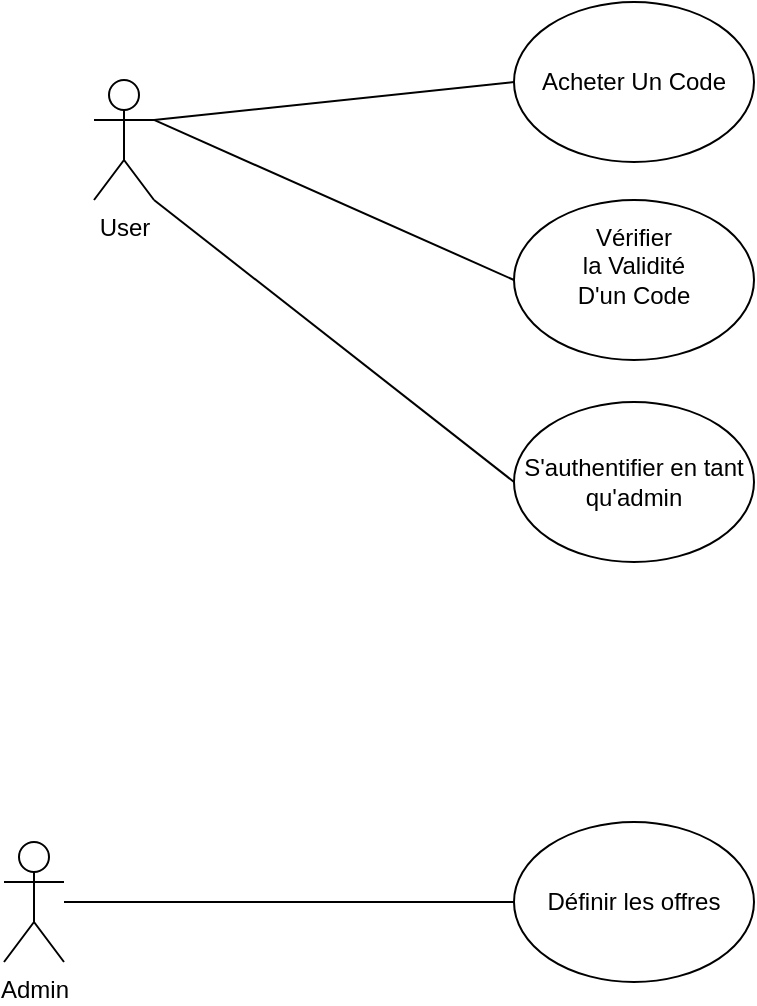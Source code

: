 <mxfile version="20.4.0" type="github">
  <diagram id="S-alI5P5jRZVqD6Lum6Q" name="Page-1">
    <mxGraphModel dx="1038" dy="495" grid="1" gridSize="10" guides="1" tooltips="1" connect="1" arrows="1" fold="1" page="1" pageScale="1" pageWidth="827" pageHeight="1169" math="0" shadow="0">
      <root>
        <mxCell id="0" />
        <mxCell id="1" parent="0" />
        <mxCell id="GgDHPttUwfQujWBgTErz-19" value="User" style="shape=umlActor;verticalLabelPosition=bottom;verticalAlign=top;html=1;outlineConnect=0;" parent="1" vertex="1">
          <mxGeometry x="60" y="59" width="30" height="60" as="geometry" />
        </mxCell>
        <mxCell id="GgDHPttUwfQujWBgTErz-26" value="S&#39;authentifier en tant qu&#39;admin" style="ellipse;whiteSpace=wrap;html=1;" parent="1" vertex="1">
          <mxGeometry x="270" y="220" width="120" height="80" as="geometry" />
        </mxCell>
        <mxCell id="GgDHPttUwfQujWBgTErz-35" value="" style="endArrow=none;html=1;rounded=0;exitX=1;exitY=1;exitDx=0;exitDy=0;exitPerimeter=0;entryX=0;entryY=0.5;entryDx=0;entryDy=0;" parent="1" source="GgDHPttUwfQujWBgTErz-19" target="GgDHPttUwfQujWBgTErz-26" edge="1">
          <mxGeometry width="50" height="50" relative="1" as="geometry">
            <mxPoint x="90" y="280" as="sourcePoint" />
            <mxPoint x="170" y="260" as="targetPoint" />
          </mxGeometry>
        </mxCell>
        <mxCell id="GgDHPttUwfQujWBgTErz-36" value="Acheter Un Code" style="ellipse;whiteSpace=wrap;html=1;" parent="1" vertex="1">
          <mxGeometry x="270" y="20" width="120" height="80" as="geometry" />
        </mxCell>
        <mxCell id="GgDHPttUwfQujWBgTErz-37" value="" style="endArrow=none;html=1;rounded=0;entryX=0;entryY=0.5;entryDx=0;entryDy=0;exitX=1;exitY=0.333;exitDx=0;exitDy=0;exitPerimeter=0;" parent="1" source="GgDHPttUwfQujWBgTErz-19" target="GgDHPttUwfQujWBgTErz-36" edge="1">
          <mxGeometry width="50" height="50" relative="1" as="geometry">
            <mxPoint x="90" y="130" as="sourcePoint" />
            <mxPoint x="140" y="80" as="targetPoint" />
          </mxGeometry>
        </mxCell>
        <mxCell id="GgDHPttUwfQujWBgTErz-41" value="Vérifier &lt;br&gt;&lt;div&gt;la Validité &lt;br&gt;&lt;/div&gt;&lt;div&gt;D&#39;un Code&lt;/div&gt;&lt;div&gt;&lt;br&gt;&lt;/div&gt;" style="ellipse;whiteSpace=wrap;html=1;" parent="1" vertex="1">
          <mxGeometry x="270" y="119" width="120" height="80" as="geometry" />
        </mxCell>
        <mxCell id="GgDHPttUwfQujWBgTErz-42" value="" style="endArrow=none;html=1;rounded=0;exitX=1;exitY=0.333;exitDx=0;exitDy=0;exitPerimeter=0;entryX=0;entryY=0.5;entryDx=0;entryDy=0;" parent="1" source="GgDHPttUwfQujWBgTErz-19" target="GgDHPttUwfQujWBgTErz-41" edge="1">
          <mxGeometry width="50" height="50" relative="1" as="geometry">
            <mxPoint x="100" y="170" as="sourcePoint" />
            <mxPoint x="150" y="120" as="targetPoint" />
          </mxGeometry>
        </mxCell>
        <mxCell id="JA6PF8SNbRtc8Y-RjLcM-4" value="Admin" style="shape=umlActor;verticalLabelPosition=bottom;verticalAlign=top;html=1;outlineConnect=0;" vertex="1" parent="1">
          <mxGeometry x="15" y="440" width="30" height="60" as="geometry" />
        </mxCell>
        <mxCell id="JA6PF8SNbRtc8Y-RjLcM-5" value="Définir les offres" style="ellipse;whiteSpace=wrap;html=1;" vertex="1" parent="1">
          <mxGeometry x="270" y="430" width="120" height="80" as="geometry" />
        </mxCell>
        <mxCell id="JA6PF8SNbRtc8Y-RjLcM-6" value="" style="endArrow=none;html=1;rounded=0;entryX=0;entryY=0.5;entryDx=0;entryDy=0;endFill=0;" edge="1" source="JA6PF8SNbRtc8Y-RjLcM-4" target="JA6PF8SNbRtc8Y-RjLcM-5" parent="1">
          <mxGeometry width="50" height="50" relative="1" as="geometry">
            <mxPoint x="80" y="340" as="sourcePoint" />
            <mxPoint x="130" y="290" as="targetPoint" />
            <Array as="points" />
          </mxGeometry>
        </mxCell>
      </root>
    </mxGraphModel>
  </diagram>
</mxfile>
